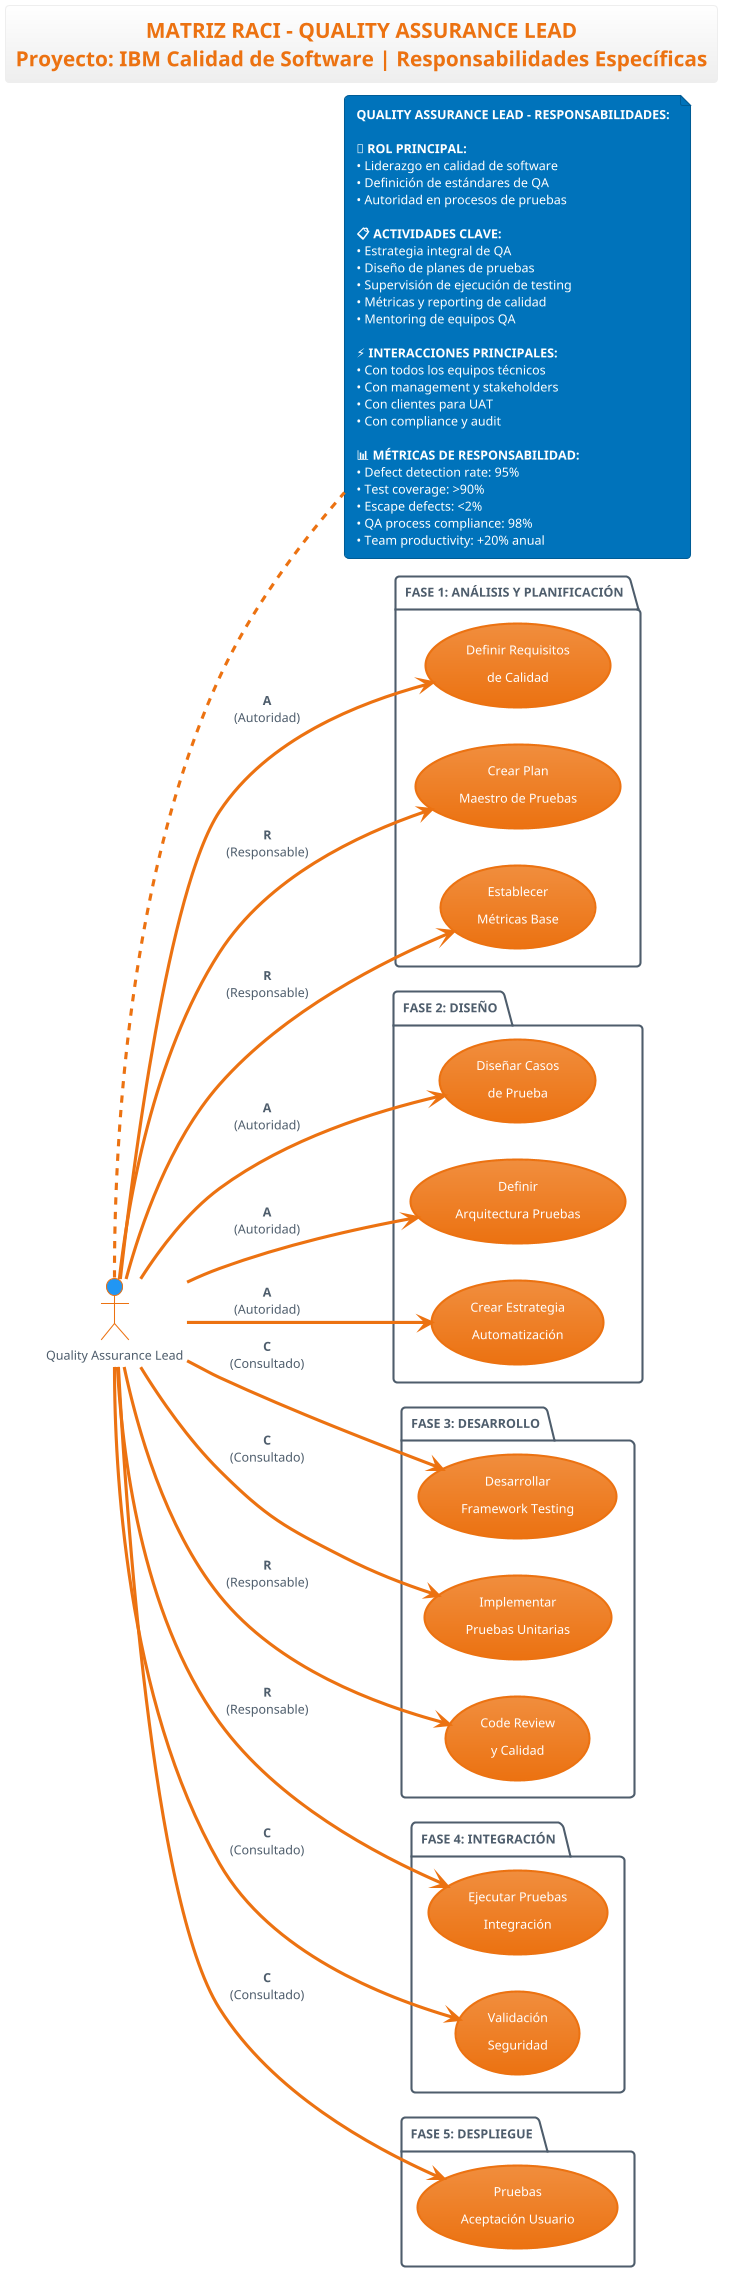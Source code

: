 @startuml roles-quality-assurance-lead
!theme aws-orange
left to right direction

title **MATRIZ RACI - QUALITY ASSURANCE LEAD**\nProyecto: IBM Calidad de Software | Responsabilidades Específicas

' Actor principal
actor "Quality Assurance Lead" as QA #2196F3

' Casos de uso por fases donde QA participa
package "**FASE 1: ANÁLISIS Y PLANIFICACIÓN**" {
  usecase "Definir Requisitos\nde Calidad" as UC1
  usecase "Crear Plan\nMaestro de Pruebas" as UC2
  usecase "Establecer\nMétricas Base" as UC3
}

package "**FASE 2: DISEÑO**" {
  usecase "Diseñar Casos\nde Prueba" as UC4
  usecase "Definir\nArquitectura Pruebas" as UC5
  usecase "Crear Estrategia\nAutomatización" as UC6
}

package "**FASE 3: DESARROLLO**" {
  usecase "Desarrollar\nFramework Testing" as UC7
  usecase "Implementar\nPruebas Unitarias" as UC8
  usecase "Code Review\ny Calidad" as UC9
}

package "**FASE 4: INTEGRACIÓN**" {
  usecase "Ejecutar Pruebas\nIntegración" as UC10
  usecase "Validación\nSeguridad" as UC12
}

package "**FASE 5: DESPLIEGUE**" {
  usecase "Pruebas\nAceptación Usuario" as UC13
}

' Relaciones específicas del QA Lead
QA --> UC1 : **A**\n(Autoridad)
QA --> UC2 : **R**\n(Responsable)
QA --> UC3 : **R**\n(Responsable)
QA --> UC4 : **A**\n(Autoridad)
QA --> UC5 : **A**\n(Autoridad)
QA --> UC6 : **A**\n(Autoridad)
QA --> UC7 : **C**\n(Consultado)
QA --> UC8 : **C**\n(Consultado)
QA --> UC9 : **R**\n(Responsable)
QA --> UC10 : **R**\n(Responsable)
QA --> UC12 : **C**\n(Consultado)
QA --> UC13 : **C**\n(Consultado)

' Descripción del rol
note right of QA
**QUALITY ASSURANCE LEAD - RESPONSABILIDADES:**

**🎯 ROL PRINCIPAL:**
• Liderazgo en calidad de software
• Definición de estándares de QA
• Autoridad en procesos de pruebas

**📋 ACTIVIDADES CLAVE:**
• Estrategia integral de QA
• Diseño de planes de pruebas
• Supervisión de ejecución de testing
• Métricas y reporting de calidad
• Mentoring de equipos QA

**⚡ INTERACCIONES PRINCIPALES:**
• Con todos los equipos técnicos
• Con management y stakeholders
• Con clientes para UAT
• Con compliance y audit

**📊 MÉTRICAS DE RESPONSABILIDAD:**
• Defect detection rate: 95%
• Test coverage: >90%
• Escape defects: <2%
• QA process compliance: 98%
• Team productivity: +20% anual
end note

@enduml
